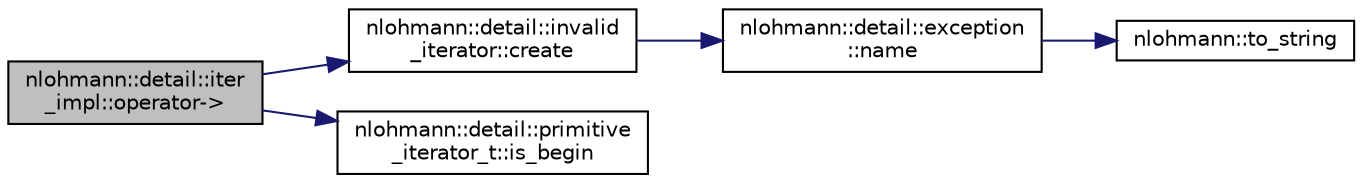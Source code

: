 digraph "nlohmann::detail::iter_impl::operator-&gt;"
{
 // LATEX_PDF_SIZE
  edge [fontname="Helvetica",fontsize="10",labelfontname="Helvetica",labelfontsize="10"];
  node [fontname="Helvetica",fontsize="10",shape=record];
  rankdir="LR";
  Node1 [label="nlohmann::detail::iter\l_impl::operator-\>",height=0.2,width=0.4,color="black", fillcolor="grey75", style="filled", fontcolor="black",tooltip="dereference the iterator"];
  Node1 -> Node2 [color="midnightblue",fontsize="10",style="solid",fontname="Helvetica"];
  Node2 [label="nlohmann::detail::invalid\l_iterator::create",height=0.2,width=0.4,color="black", fillcolor="white", style="filled",URL="$classnlohmann_1_1detail_1_1invalid__iterator.html#a4e849260a3caa1b288c7e619130c6c09",tooltip=" "];
  Node2 -> Node3 [color="midnightblue",fontsize="10",style="solid",fontname="Helvetica"];
  Node3 [label="nlohmann::detail::exception\l::name",height=0.2,width=0.4,color="black", fillcolor="white", style="filled",URL="$classnlohmann_1_1detail_1_1exception.html#abf41a7e9178356314082284e6cfea278",tooltip=" "];
  Node3 -> Node4 [color="midnightblue",fontsize="10",style="solid",fontname="Helvetica"];
  Node4 [label="nlohmann::to_string",height=0.2,width=0.4,color="black", fillcolor="white", style="filled",URL="$namespacenlohmann.html#a6ce645a0b8717757e096a5b5773b7a16",tooltip="user-defined to_string function for JSON values"];
  Node1 -> Node5 [color="midnightblue",fontsize="10",style="solid",fontname="Helvetica"];
  Node5 [label="nlohmann::detail::primitive\l_iterator_t::is_begin",height=0.2,width=0.4,color="black", fillcolor="white", style="filled",URL="$classnlohmann_1_1detail_1_1primitive__iterator__t.html#a8d1a7d46b3fcd06edd034f04ededb5e4",tooltip="return whether the iterator can be dereferenced"];
}
